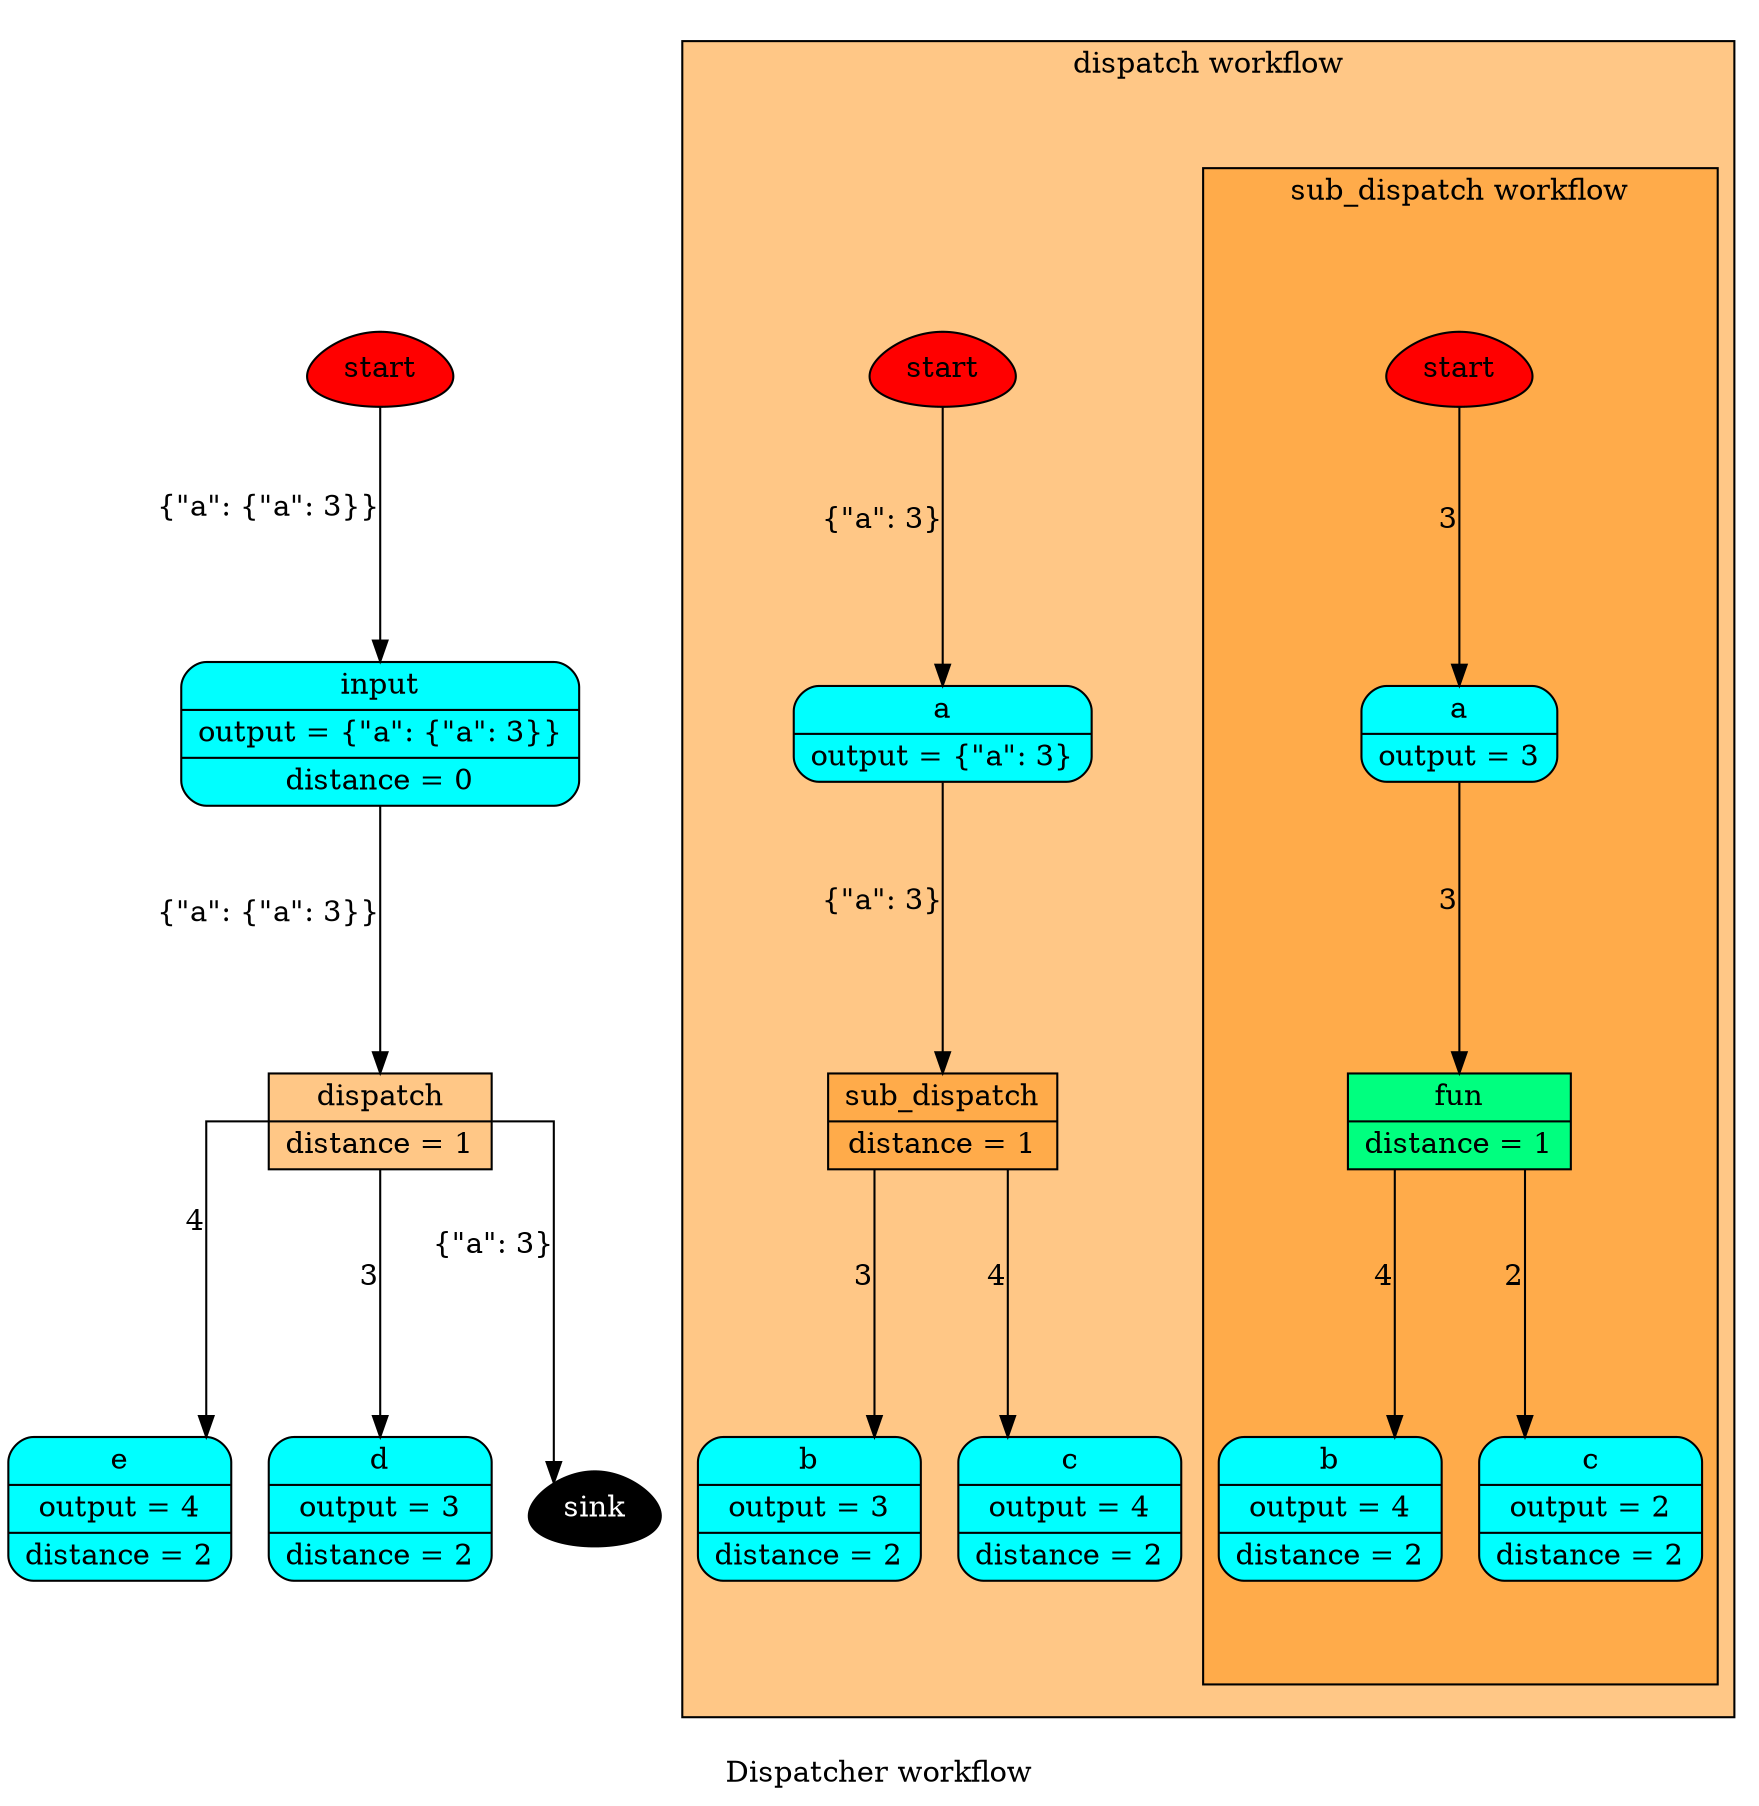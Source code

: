digraph Dispatcher {
	graph [ratio=1]
	node [style=filled]
	label = "Dispatcher workflow"
	splines = ortho
		Dispatcher_4373721280 [label=start fillcolor=red shape=egg]
		"Dispatcher_-3934880090079577648" [label="{ e | output = 4 | distance = 2 }" fillcolor=cyan shape=Mrecord]
		subgraph "cluster_Dispatcher_-1476495261505678925" {
		style=filled
		fillcolor="#FF8F0F80"
		label="dispatch workflow"
		comment="dispatch"
			"cluster_Dispatcher_-1476495261505678925_4373721280" [label=start fillcolor=red shape=egg]
			"cluster_Dispatcher_-1476495261505678925_-4519079440491430663" [label="{ b | output = 3 | distance = 2 }" fillcolor=cyan shape=Mrecord]
			"cluster_Dispatcher_-1476495261505678925_8924090687986925466" [label="{ a | output = \{&quot;a&quot;: 3\} }" fillcolor=cyan shape=Mrecord]
			"cluster_Dispatcher_-1476495261505678925_5431715331068191834" [label="{ c | output = 4 | distance = 2 }" fillcolor=cyan shape=Mrecord]
			subgraph "cluster_cluster_Dispatcher_-1476495261505678925_4700309999675630146" {
			style=filled
			fillcolor="#FF8F0F80"
			label="sub_dispatch workflow"
			comment="sub_dispatch"
				"cluster_cluster_Dispatcher_-1476495261505678925_4700309999675630146_4373721280" [label=start fillcolor=red shape=egg]
				"cluster_cluster_Dispatcher_-1476495261505678925_4700309999675630146_-4519079440491430663" [label="{ b | output = 4 | distance = 2 }" fillcolor=cyan shape=Mrecord]
				"cluster_cluster_Dispatcher_-1476495261505678925_4700309999675630146_8924090687986925466" [label="{ a | output = 3 }" fillcolor=cyan shape=Mrecord]
				"cluster_cluster_Dispatcher_-1476495261505678925_4700309999675630146_1194634373069040244" [label="{ fun | distance = 1 }" fillcolor=springgreen shape=record]
				"cluster_cluster_Dispatcher_-1476495261505678925_4700309999675630146_5431715331068191834" [label="{ c | output = 2 | distance = 2 }" fillcolor=cyan shape=Mrecord]
					"cluster_cluster_Dispatcher_-1476495261505678925_4700309999675630146_4373721280" -> "cluster_cluster_Dispatcher_-1476495261505678925_4700309999675630146_8924090687986925466" [xlabel=3]
					"cluster_cluster_Dispatcher_-1476495261505678925_4700309999675630146_8924090687986925466" -> "cluster_cluster_Dispatcher_-1476495261505678925_4700309999675630146_1194634373069040244" [xlabel=3]
					"cluster_cluster_Dispatcher_-1476495261505678925_4700309999675630146_1194634373069040244" -> "cluster_cluster_Dispatcher_-1476495261505678925_4700309999675630146_-4519079440491430663" [xlabel=4]
					"cluster_cluster_Dispatcher_-1476495261505678925_4700309999675630146_1194634373069040244" -> "cluster_cluster_Dispatcher_-1476495261505678925_4700309999675630146_5431715331068191834" [xlabel=2]
			}
			"cluster_Dispatcher_-1476495261505678925_4700309999675630146" [label="{ sub_dispatch | distance = 1 }" fillcolor="#FF8F0F80" shape=record]
				"cluster_Dispatcher_-1476495261505678925_4373721280" -> "cluster_Dispatcher_-1476495261505678925_8924090687986925466" [xlabel="\{&quot;a&quot;: 3\}"]
				"cluster_Dispatcher_-1476495261505678925_8924090687986925466" -> "cluster_Dispatcher_-1476495261505678925_4700309999675630146" [xlabel="\{&quot;a&quot;: 3\}"]
				"cluster_Dispatcher_-1476495261505678925_4700309999675630146" -> "cluster_Dispatcher_-1476495261505678925_-4519079440491430663" [xlabel=3]
				"cluster_Dispatcher_-1476495261505678925_4700309999675630146" -> "cluster_Dispatcher_-1476495261505678925_5431715331068191834" [xlabel=4]
		}
		"Dispatcher_-1476495261505678925" [label="{ dispatch | distance = 1 }" fillcolor="#FF8F0F80" shape=record]
		"Dispatcher_-1105523432339607222" [label="{ input | output = \{&quot;a&quot;: \{&quot;a&quot;: 3\}\} | distance = 0 }" fillcolor=cyan shape=Mrecord]
		"Dispatcher_-3033218840940190516" [label="{ d | output = 3 | distance = 2 }" fillcolor=cyan shape=Mrecord]
		Dispatcher_4373721520 [label=sink fillcolor=black fontcolor=white shape=egg]
			Dispatcher_4373721280 -> "Dispatcher_-1105523432339607222" [xlabel="\{&quot;a&quot;: \{&quot;a&quot;: 3\}\}"]
			"Dispatcher_-1476495261505678925" -> "Dispatcher_-3934880090079577648" [xlabel=4]
			"Dispatcher_-1476495261505678925" -> Dispatcher_4373721520 [xlabel="\{&quot;a&quot;: 3\}"]
			"Dispatcher_-1476495261505678925" -> "Dispatcher_-3033218840940190516" [xlabel=3]
			"Dispatcher_-1105523432339607222" -> "Dispatcher_-1476495261505678925" [xlabel="\{&quot;a&quot;: \{&quot;a&quot;: 3\}\}"]
}